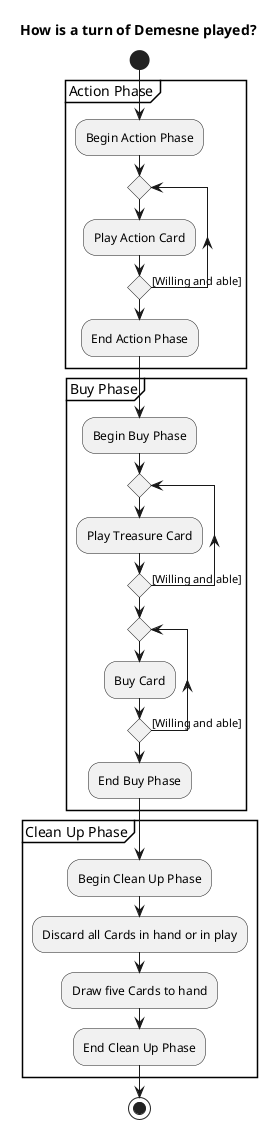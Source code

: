 @startuml
title How is a turn of Demesne played?

start

partition Action Phase {
  :Begin Action Phase;

  repeat
    :Play Action Card;
  repeat while () is ([Willing and able])

  :End Action Phase;
}

partition Buy Phase {
  :Begin Buy Phase;

  repeat
    :Play Treasure Card;
  repeat while () is ([Willing and able])

  repeat
    :Buy Card;
  repeat while () is ([Willing and able])

  :End Buy Phase;
}

partition Clean Up Phase {
  :Begin Clean Up Phase;

  :Discard all Cards in hand or in play;

  :Draw five Cards to hand;

  :End Clean Up Phase;
}

stop

@enduml
